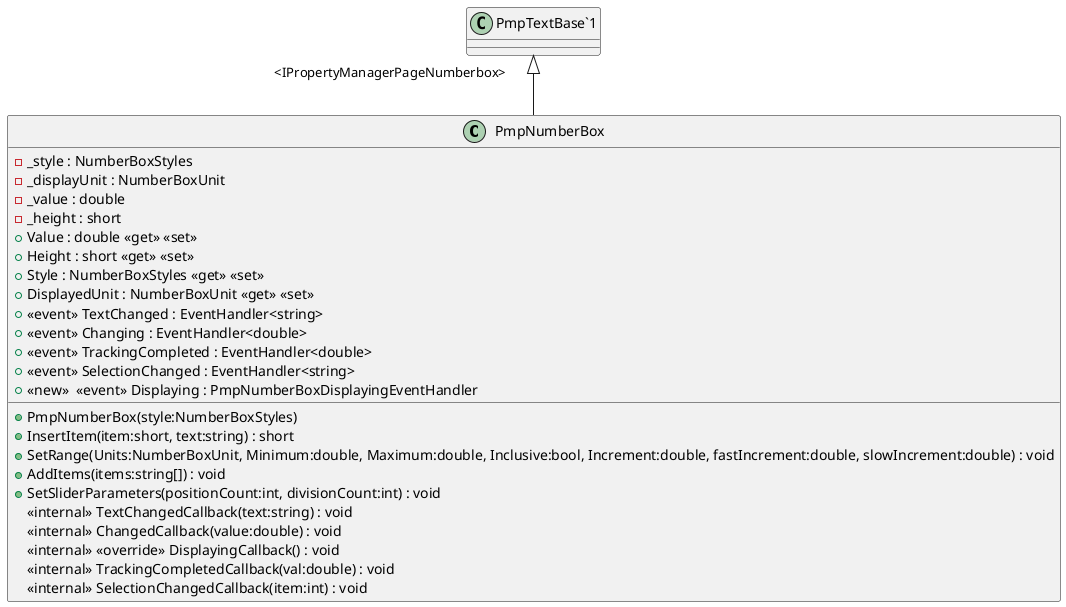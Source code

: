 @startuml
class PmpNumberBox {
    - _style : NumberBoxStyles
    - _displayUnit : NumberBoxUnit
    - _value : double
    - _height : short
    + PmpNumberBox(style:NumberBoxStyles)
    + InsertItem(item:short, text:string) : short
    + SetRange(Units:NumberBoxUnit, Minimum:double, Maximum:double, Inclusive:bool, Increment:double, fastIncrement:double, slowIncrement:double) : void
    + AddItems(items:string[]) : void
    + SetSliderParameters(positionCount:int, divisionCount:int) : void
    + Value : double <<get>> <<set>>
    + Height : short <<get>> <<set>>
    + Style : NumberBoxStyles <<get>> <<set>>
    + DisplayedUnit : NumberBoxUnit <<get>> <<set>>
    <<internal>> TextChangedCallback(text:string) : void
    <<internal>> ChangedCallback(value:double) : void
    <<internal>> <<override>> DisplayingCallback() : void
    <<internal>> TrackingCompletedCallback(val:double) : void
    <<internal>> SelectionChangedCallback(item:int) : void
    +  <<event>> TextChanged : EventHandler<string> 
    +  <<event>> Changing : EventHandler<double> 
    +  <<event>> TrackingCompleted : EventHandler<double> 
    +  <<event>> SelectionChanged : EventHandler<string> 
    + <<new>>  <<event>> Displaying : PmpNumberBoxDisplayingEventHandler 
}
"PmpTextBase`1" "<IPropertyManagerPageNumberbox>" <|-- PmpNumberBox
@enduml
